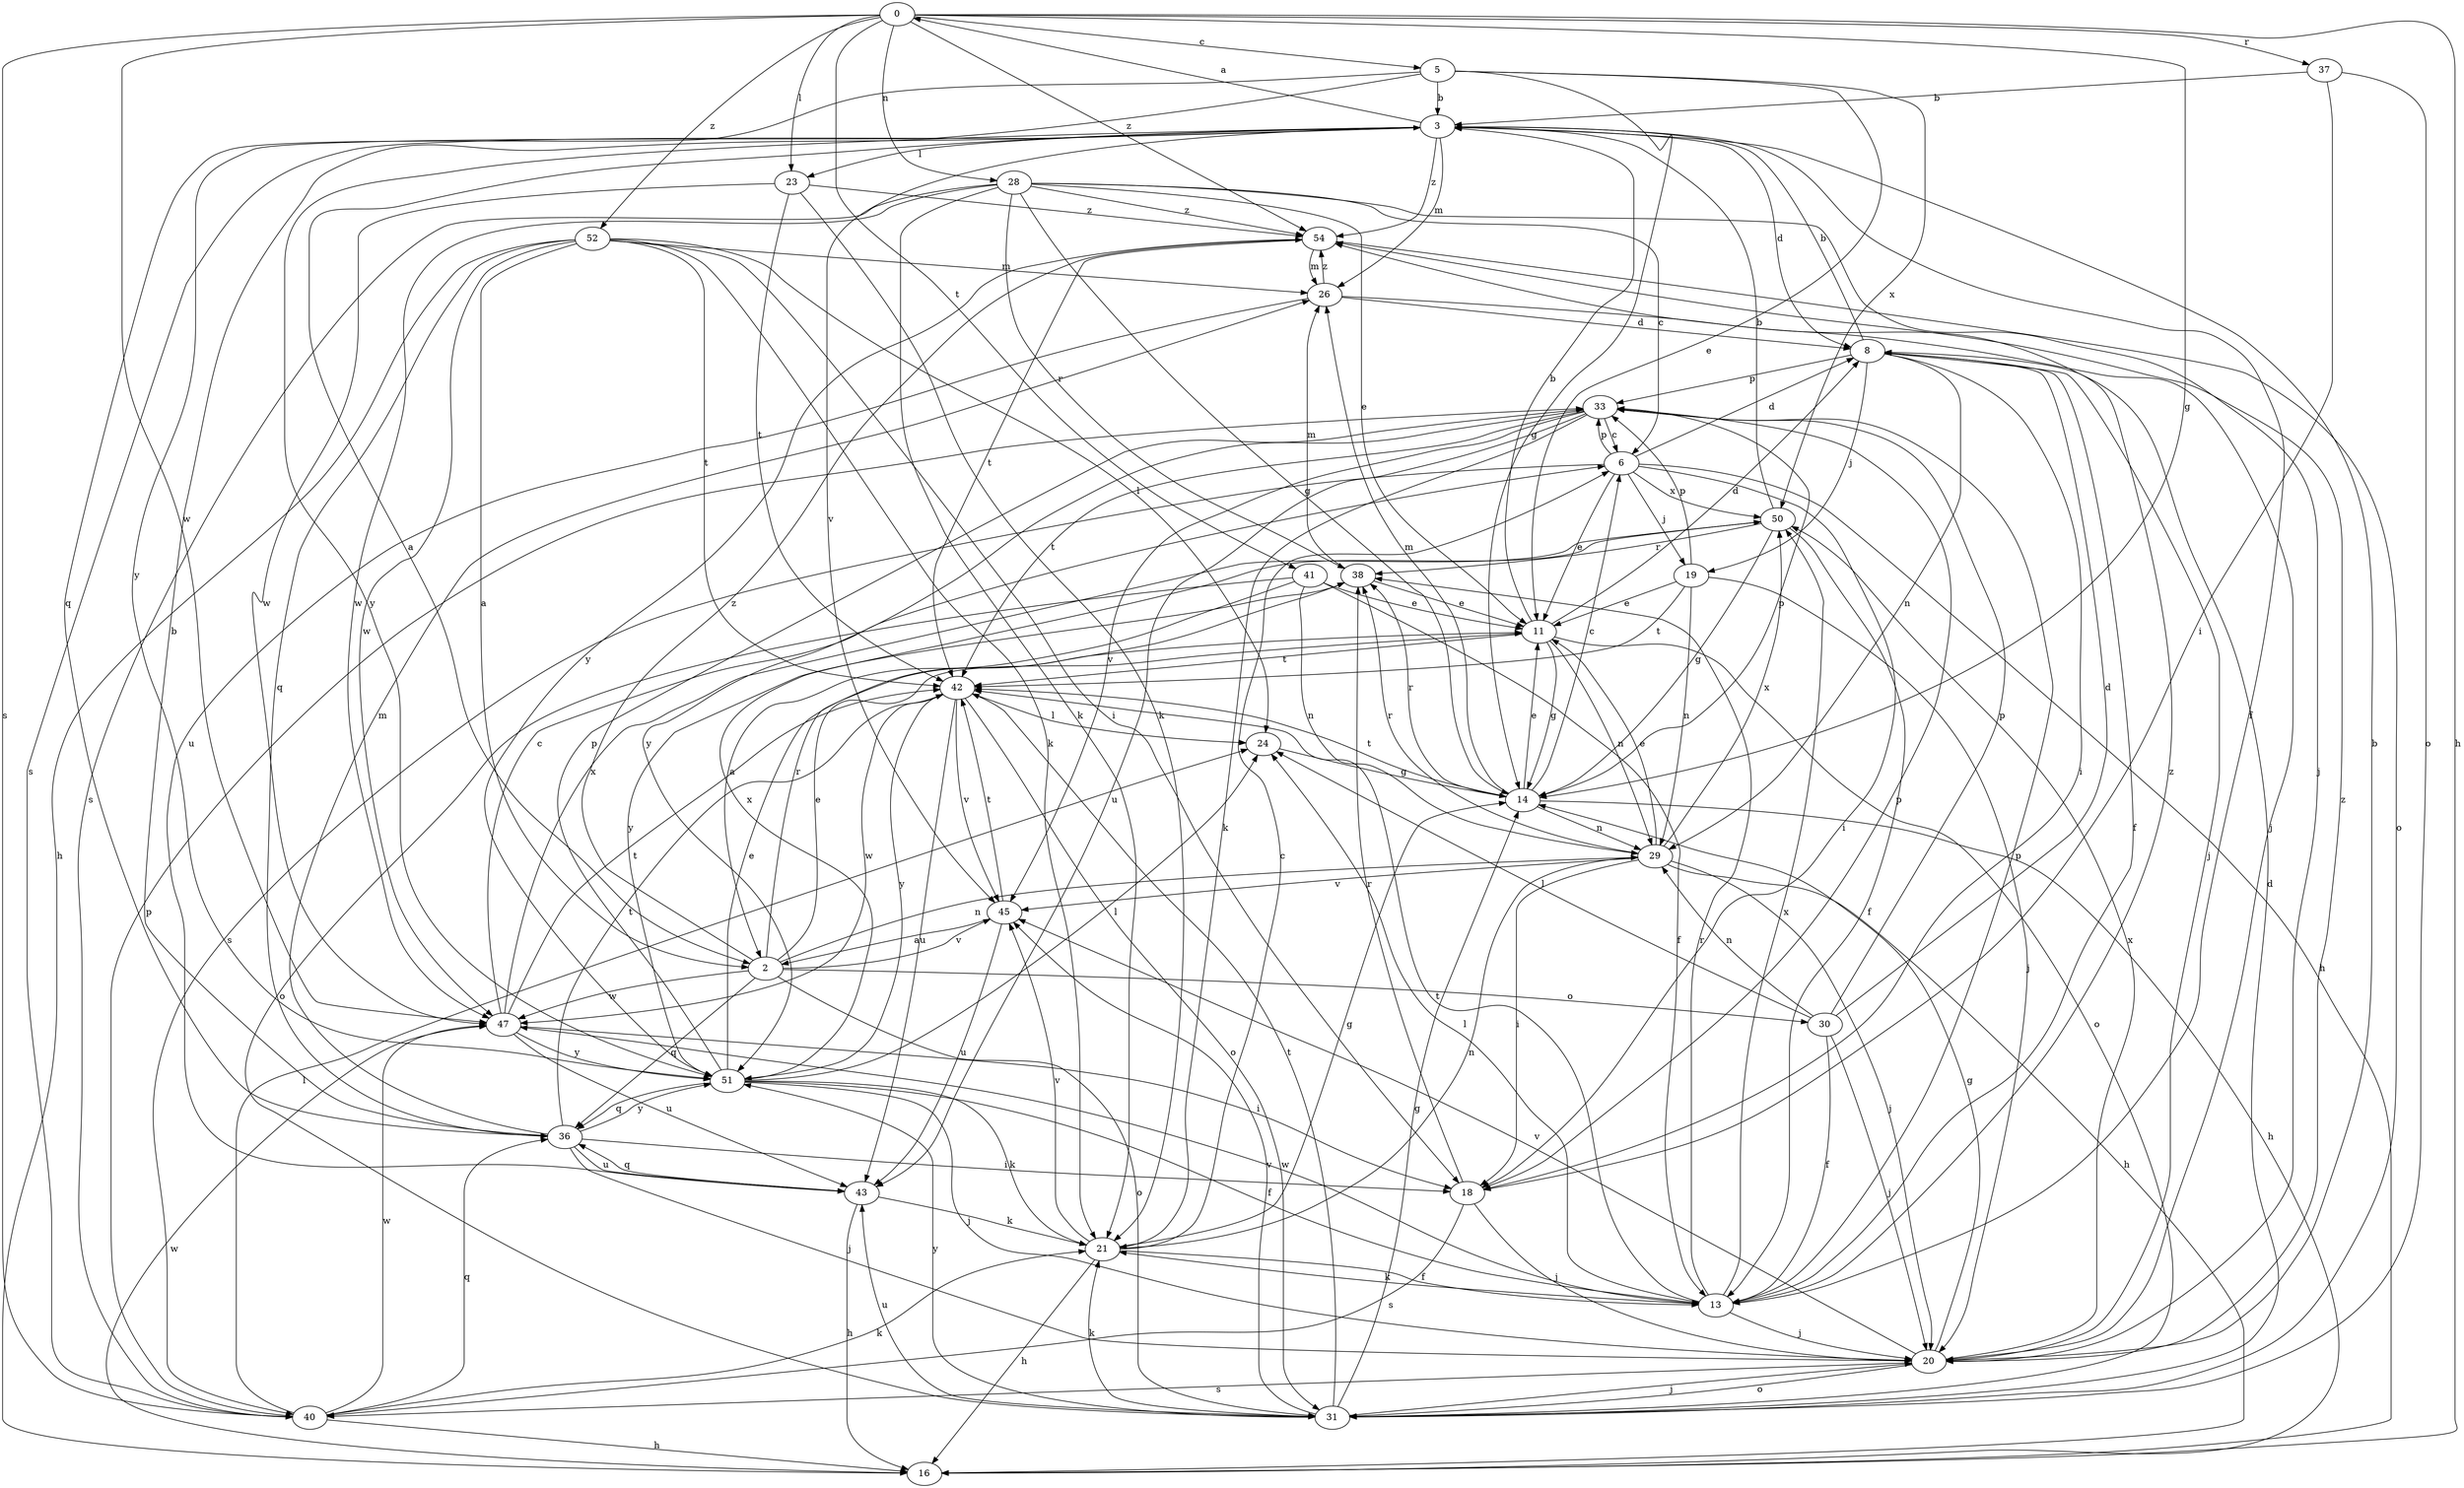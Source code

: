 strict digraph  {
0;
2;
3;
5;
6;
8;
11;
13;
14;
16;
18;
19;
20;
21;
23;
24;
26;
28;
29;
30;
31;
33;
36;
37;
38;
40;
41;
42;
43;
45;
47;
50;
51;
52;
54;
0 -> 5  [label=c];
0 -> 14  [label=g];
0 -> 16  [label=h];
0 -> 23  [label=l];
0 -> 28  [label=n];
0 -> 37  [label=r];
0 -> 40  [label=s];
0 -> 41  [label=t];
0 -> 47  [label=w];
0 -> 52  [label=z];
0 -> 54  [label=z];
2 -> 11  [label=e];
2 -> 29  [label=n];
2 -> 30  [label=o];
2 -> 31  [label=o];
2 -> 36  [label=q];
2 -> 38  [label=r];
2 -> 45  [label=v];
2 -> 47  [label=w];
2 -> 54  [label=z];
3 -> 0  [label=a];
3 -> 2  [label=a];
3 -> 8  [label=d];
3 -> 13  [label=f];
3 -> 23  [label=l];
3 -> 26  [label=m];
3 -> 40  [label=s];
3 -> 45  [label=v];
3 -> 51  [label=y];
3 -> 54  [label=z];
5 -> 3  [label=b];
5 -> 11  [label=e];
5 -> 14  [label=g];
5 -> 36  [label=q];
5 -> 50  [label=x];
5 -> 51  [label=y];
6 -> 8  [label=d];
6 -> 11  [label=e];
6 -> 16  [label=h];
6 -> 18  [label=i];
6 -> 19  [label=j];
6 -> 33  [label=p];
6 -> 40  [label=s];
6 -> 50  [label=x];
8 -> 3  [label=b];
8 -> 13  [label=f];
8 -> 18  [label=i];
8 -> 19  [label=j];
8 -> 20  [label=j];
8 -> 29  [label=n];
8 -> 33  [label=p];
11 -> 3  [label=b];
11 -> 8  [label=d];
11 -> 14  [label=g];
11 -> 29  [label=n];
11 -> 31  [label=o];
11 -> 42  [label=t];
13 -> 20  [label=j];
13 -> 21  [label=k];
13 -> 24  [label=l];
13 -> 33  [label=p];
13 -> 38  [label=r];
13 -> 42  [label=t];
13 -> 47  [label=w];
13 -> 50  [label=x];
13 -> 54  [label=z];
14 -> 6  [label=c];
14 -> 11  [label=e];
14 -> 16  [label=h];
14 -> 26  [label=m];
14 -> 29  [label=n];
14 -> 33  [label=p];
14 -> 38  [label=r];
14 -> 42  [label=t];
16 -> 47  [label=w];
18 -> 20  [label=j];
18 -> 33  [label=p];
18 -> 38  [label=r];
18 -> 40  [label=s];
19 -> 11  [label=e];
19 -> 20  [label=j];
19 -> 29  [label=n];
19 -> 33  [label=p];
19 -> 42  [label=t];
20 -> 3  [label=b];
20 -> 14  [label=g];
20 -> 31  [label=o];
20 -> 40  [label=s];
20 -> 45  [label=v];
20 -> 50  [label=x];
20 -> 54  [label=z];
21 -> 6  [label=c];
21 -> 13  [label=f];
21 -> 14  [label=g];
21 -> 16  [label=h];
21 -> 29  [label=n];
21 -> 45  [label=v];
23 -> 21  [label=k];
23 -> 42  [label=t];
23 -> 47  [label=w];
23 -> 54  [label=z];
24 -> 14  [label=g];
26 -> 8  [label=d];
26 -> 20  [label=j];
26 -> 43  [label=u];
26 -> 54  [label=z];
28 -> 6  [label=c];
28 -> 11  [label=e];
28 -> 14  [label=g];
28 -> 20  [label=j];
28 -> 21  [label=k];
28 -> 38  [label=r];
28 -> 40  [label=s];
28 -> 47  [label=w];
28 -> 54  [label=z];
29 -> 11  [label=e];
29 -> 16  [label=h];
29 -> 18  [label=i];
29 -> 20  [label=j];
29 -> 38  [label=r];
29 -> 45  [label=v];
29 -> 50  [label=x];
30 -> 8  [label=d];
30 -> 13  [label=f];
30 -> 20  [label=j];
30 -> 24  [label=l];
30 -> 29  [label=n];
30 -> 33  [label=p];
31 -> 8  [label=d];
31 -> 14  [label=g];
31 -> 20  [label=j];
31 -> 21  [label=k];
31 -> 42  [label=t];
31 -> 43  [label=u];
31 -> 45  [label=v];
31 -> 51  [label=y];
33 -> 6  [label=c];
33 -> 21  [label=k];
33 -> 42  [label=t];
33 -> 43  [label=u];
33 -> 45  [label=v];
33 -> 51  [label=y];
36 -> 3  [label=b];
36 -> 18  [label=i];
36 -> 20  [label=j];
36 -> 26  [label=m];
36 -> 42  [label=t];
36 -> 43  [label=u];
36 -> 51  [label=y];
37 -> 3  [label=b];
37 -> 18  [label=i];
37 -> 31  [label=o];
38 -> 11  [label=e];
38 -> 26  [label=m];
38 -> 51  [label=y];
40 -> 16  [label=h];
40 -> 21  [label=k];
40 -> 24  [label=l];
40 -> 33  [label=p];
40 -> 36  [label=q];
40 -> 47  [label=w];
41 -> 2  [label=a];
41 -> 11  [label=e];
41 -> 13  [label=f];
41 -> 29  [label=n];
41 -> 31  [label=o];
42 -> 24  [label=l];
42 -> 31  [label=o];
42 -> 43  [label=u];
42 -> 45  [label=v];
42 -> 47  [label=w];
42 -> 51  [label=y];
43 -> 16  [label=h];
43 -> 21  [label=k];
43 -> 36  [label=q];
45 -> 2  [label=a];
45 -> 42  [label=t];
45 -> 43  [label=u];
47 -> 6  [label=c];
47 -> 18  [label=i];
47 -> 42  [label=t];
47 -> 43  [label=u];
47 -> 50  [label=x];
47 -> 51  [label=y];
50 -> 3  [label=b];
50 -> 13  [label=f];
50 -> 14  [label=g];
50 -> 38  [label=r];
51 -> 11  [label=e];
51 -> 13  [label=f];
51 -> 20  [label=j];
51 -> 21  [label=k];
51 -> 24  [label=l];
51 -> 33  [label=p];
51 -> 36  [label=q];
51 -> 50  [label=x];
52 -> 2  [label=a];
52 -> 16  [label=h];
52 -> 18  [label=i];
52 -> 21  [label=k];
52 -> 24  [label=l];
52 -> 26  [label=m];
52 -> 36  [label=q];
52 -> 42  [label=t];
52 -> 47  [label=w];
54 -> 26  [label=m];
54 -> 31  [label=o];
54 -> 42  [label=t];
54 -> 51  [label=y];
}

